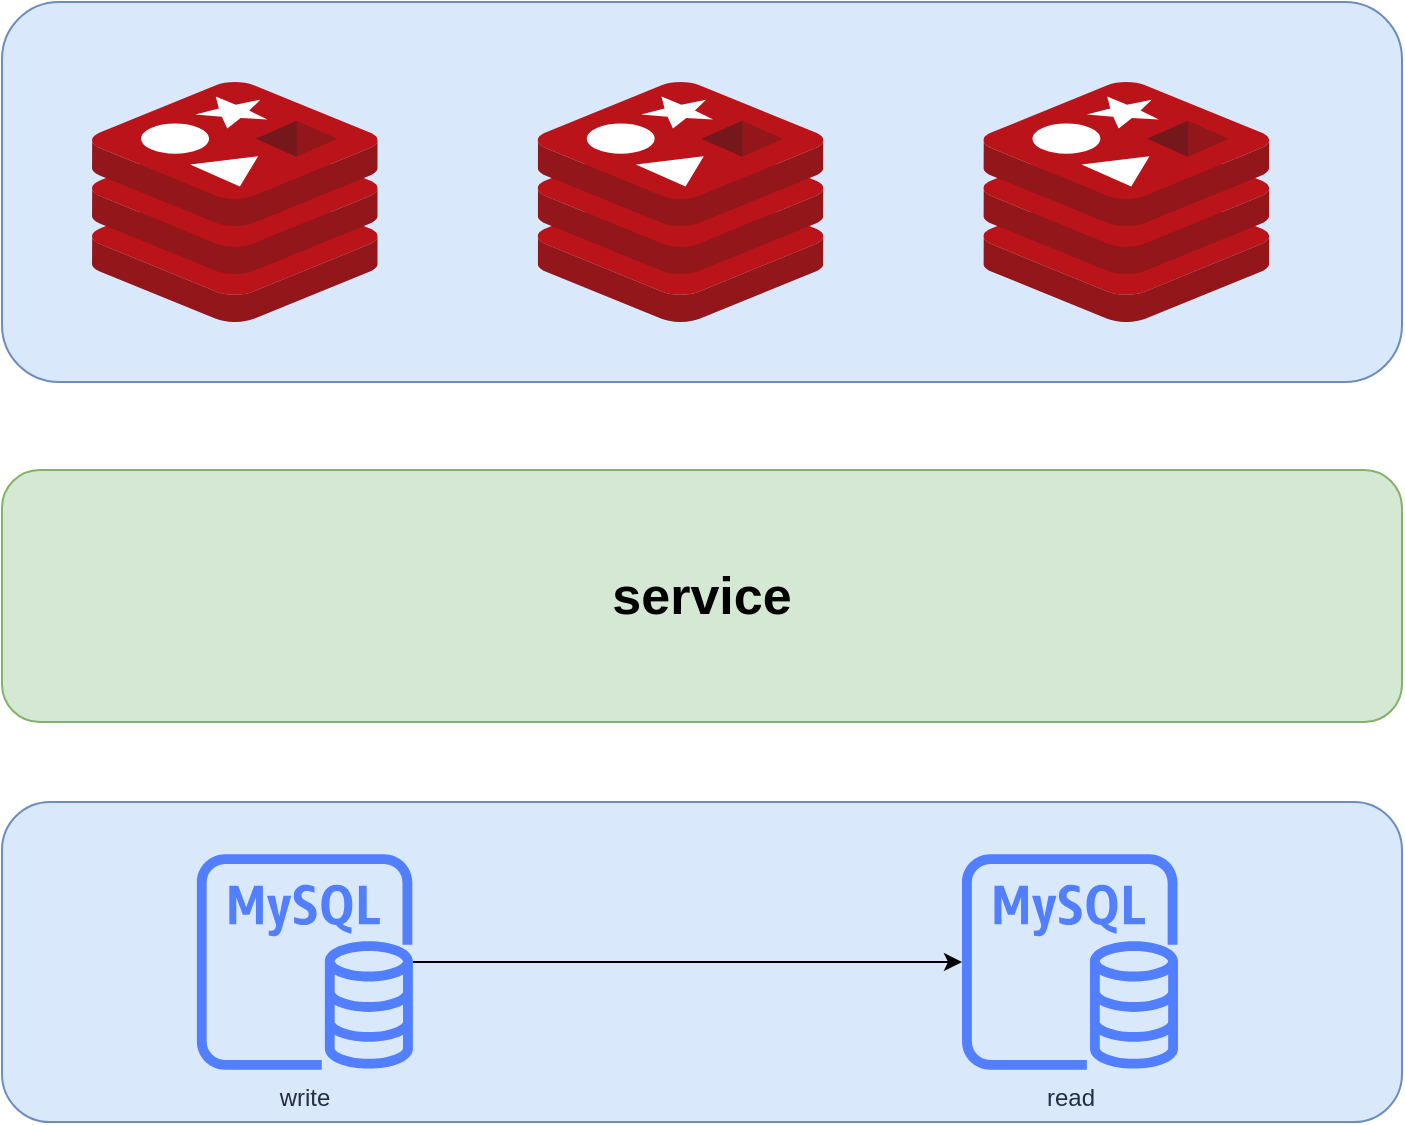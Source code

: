 <mxfile version="15.0.4" type="github">
  <diagram id="N1c9PzyJVzpYJ9I7iCHp" name="第 1 页">
    <mxGraphModel dx="925" dy="605" grid="1" gridSize="10" guides="1" tooltips="1" connect="1" arrows="1" fold="1" page="1" pageScale="1" pageWidth="1169" pageHeight="827" math="0" shadow="0">
      <root>
        <mxCell id="0" />
        <mxCell id="1" parent="0" />
        <mxCell id="23eAzp7arHisbExdl6D5-9" value="" style="rounded=1;whiteSpace=wrap;html=1;fillColor=#dae8fc;strokeColor=#6c8ebf;" vertex="1" parent="1">
          <mxGeometry x="200" y="180" width="700" height="190" as="geometry" />
        </mxCell>
        <mxCell id="23eAzp7arHisbExdl6D5-15" value="" style="rounded=1;whiteSpace=wrap;html=1;fillColor=#dae8fc;strokeColor=#6c8ebf;" vertex="1" parent="1">
          <mxGeometry x="200" y="580" width="700" height="160" as="geometry" />
        </mxCell>
        <mxCell id="23eAzp7arHisbExdl6D5-18" value="" style="edgeStyle=orthogonalEdgeStyle;rounded=0;orthogonalLoop=1;jettySize=auto;html=1;" edge="1" parent="1" source="23eAzp7arHisbExdl6D5-16" target="23eAzp7arHisbExdl6D5-17">
          <mxGeometry relative="1" as="geometry" />
        </mxCell>
        <mxCell id="23eAzp7arHisbExdl6D5-16" value="write" style="outlineConnect=0;fontColor=#232F3E;gradientColor=none;fillColor=#527FFF;strokeColor=none;dashed=0;verticalLabelPosition=bottom;verticalAlign=top;align=center;html=1;fontSize=12;fontStyle=0;aspect=fixed;pointerEvents=1;shape=mxgraph.aws4.rds_mysql_instance;" vertex="1" parent="1">
          <mxGeometry x="297.43" y="606" width="108" height="108" as="geometry" />
        </mxCell>
        <mxCell id="23eAzp7arHisbExdl6D5-17" value="read" style="outlineConnect=0;fontColor=#232F3E;gradientColor=none;fillColor=#527FFF;strokeColor=none;dashed=0;verticalLabelPosition=bottom;verticalAlign=top;align=center;html=1;fontSize=12;fontStyle=0;aspect=fixed;pointerEvents=1;shape=mxgraph.aws4.rds_mysql_instance;" vertex="1" parent="1">
          <mxGeometry x="680" y="606" width="108" height="108" as="geometry" />
        </mxCell>
        <mxCell id="23eAzp7arHisbExdl6D5-8" value="" style="aspect=fixed;html=1;points=[];align=center;image;fontSize=12;image=img/lib/mscae/Cache_Redis_Product.svg;" vertex="1" parent="1">
          <mxGeometry x="245" y="220" width="142.85" height="120" as="geometry" />
        </mxCell>
        <mxCell id="23eAzp7arHisbExdl6D5-10" value="" style="aspect=fixed;html=1;points=[];align=center;image;fontSize=12;image=img/lib/mscae/Cache_Redis_Product.svg;" vertex="1" parent="1">
          <mxGeometry x="467.85" y="220" width="142.85" height="120" as="geometry" />
        </mxCell>
        <mxCell id="23eAzp7arHisbExdl6D5-12" value="" style="aspect=fixed;html=1;points=[];align=center;image;fontSize=12;image=img/lib/mscae/Cache_Redis_Product.svg;" vertex="1" parent="1">
          <mxGeometry x="690.7" y="220" width="142.85" height="120" as="geometry" />
        </mxCell>
        <mxCell id="23eAzp7arHisbExdl6D5-30" value="&lt;h1&gt;service&lt;/h1&gt;" style="rounded=1;whiteSpace=wrap;html=1;fillColor=#d5e8d4;strokeColor=#82b366;fontSize=13;" vertex="1" parent="1">
          <mxGeometry x="200" y="414" width="700" height="126" as="geometry" />
        </mxCell>
      </root>
    </mxGraphModel>
  </diagram>
</mxfile>
